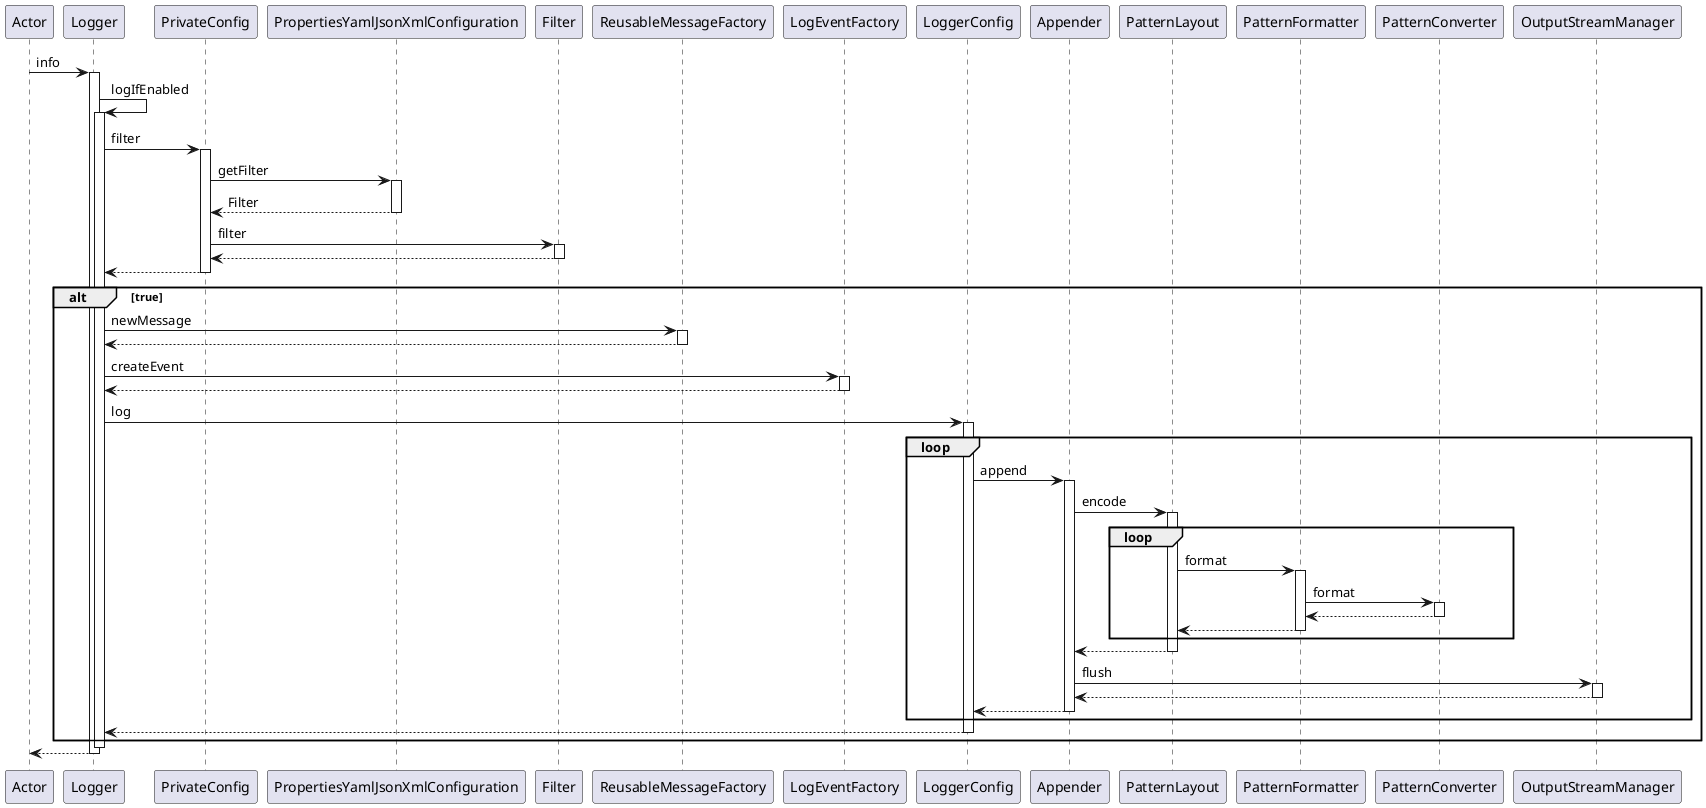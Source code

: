 @startuml
Actor -> Logger:info
activate Logger
    Logger -> Logger:logIfEnabled
    activate Logger

    Logger -> PrivateConfig:filter
        activate PrivateConfig
            PrivateConfig -> PropertiesYamlJsonXmlConfiguration:getFilter
            activate PropertiesYamlJsonXmlConfiguration
            PropertiesYamlJsonXmlConfiguration --> PrivateConfig:Filter
            deactivate PropertiesYamlJsonXmlConfiguration

            PrivateConfig -> Filter:filter
            activate Filter
            Filter --> PrivateConfig
            deactivate Filter
        PrivateConfig --> Logger
        deactivate PrivateConfig
        alt true
            Logger -> ReusableMessageFactory:newMessage
            activate ReusableMessageFactory
            ReusableMessageFactory --> Logger
            deactivate ReusableMessageFactory

            Logger -> LogEventFactory:createEvent
            activate LogEventFactory
            LogEventFactory --> Logger
            deactivate LogEventFactory

            Logger -> LoggerConfig:log
            activate LoggerConfig
            loop
                LoggerConfig -> Appender:append
                activate Appender
                    Appender -> PatternLayout:encode
                    activate PatternLayout
                    loop
                        PatternLayout -> PatternFormatter:format
                        activate PatternFormatter
                            PatternFormatter -> PatternConverter:format
                            activate PatternConverter
                            PatternConverter --> PatternFormatter
                            deactivate PatternConverter
                            PatternFormatter --> PatternLayout
                        deactivate PatternFormatter
                    end
                    PatternLayout --> Appender
                    deactivate PatternLayout

                    Appender -> OutputStreamManager:flush
                    activate OutputStreamManager
                    OutputStreamManager --> Appender
                    deactivate OutputStreamManager

                Appender --> LoggerConfig
                deactivate Appender
            end
            LoggerConfig --> Logger
            deactivate LoggerConfig
        end

    deactivate Logger
Logger --> Actor
deactivate Logger
@enduml